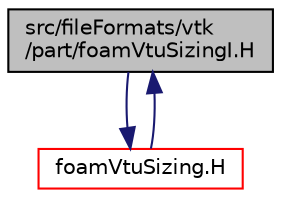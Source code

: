 digraph "src/fileFormats/vtk/part/foamVtuSizingI.H"
{
  bgcolor="transparent";
  edge [fontname="Helvetica",fontsize="10",labelfontname="Helvetica",labelfontsize="10"];
  node [fontname="Helvetica",fontsize="10",shape=record];
  Node1 [label="src/fileFormats/vtk\l/part/foamVtuSizingI.H",height=0.2,width=0.4,color="black", fillcolor="grey75", style="filled" fontcolor="black"];
  Node1 -> Node2 [color="midnightblue",fontsize="10",style="solid",fontname="Helvetica"];
  Node2 [label="foamVtuSizing.H",height=0.2,width=0.4,color="red",URL="$foamVtuSizing_8H.html"];
  Node2 -> Node1 [color="midnightblue",fontsize="10",style="solid",fontname="Helvetica"];
}
